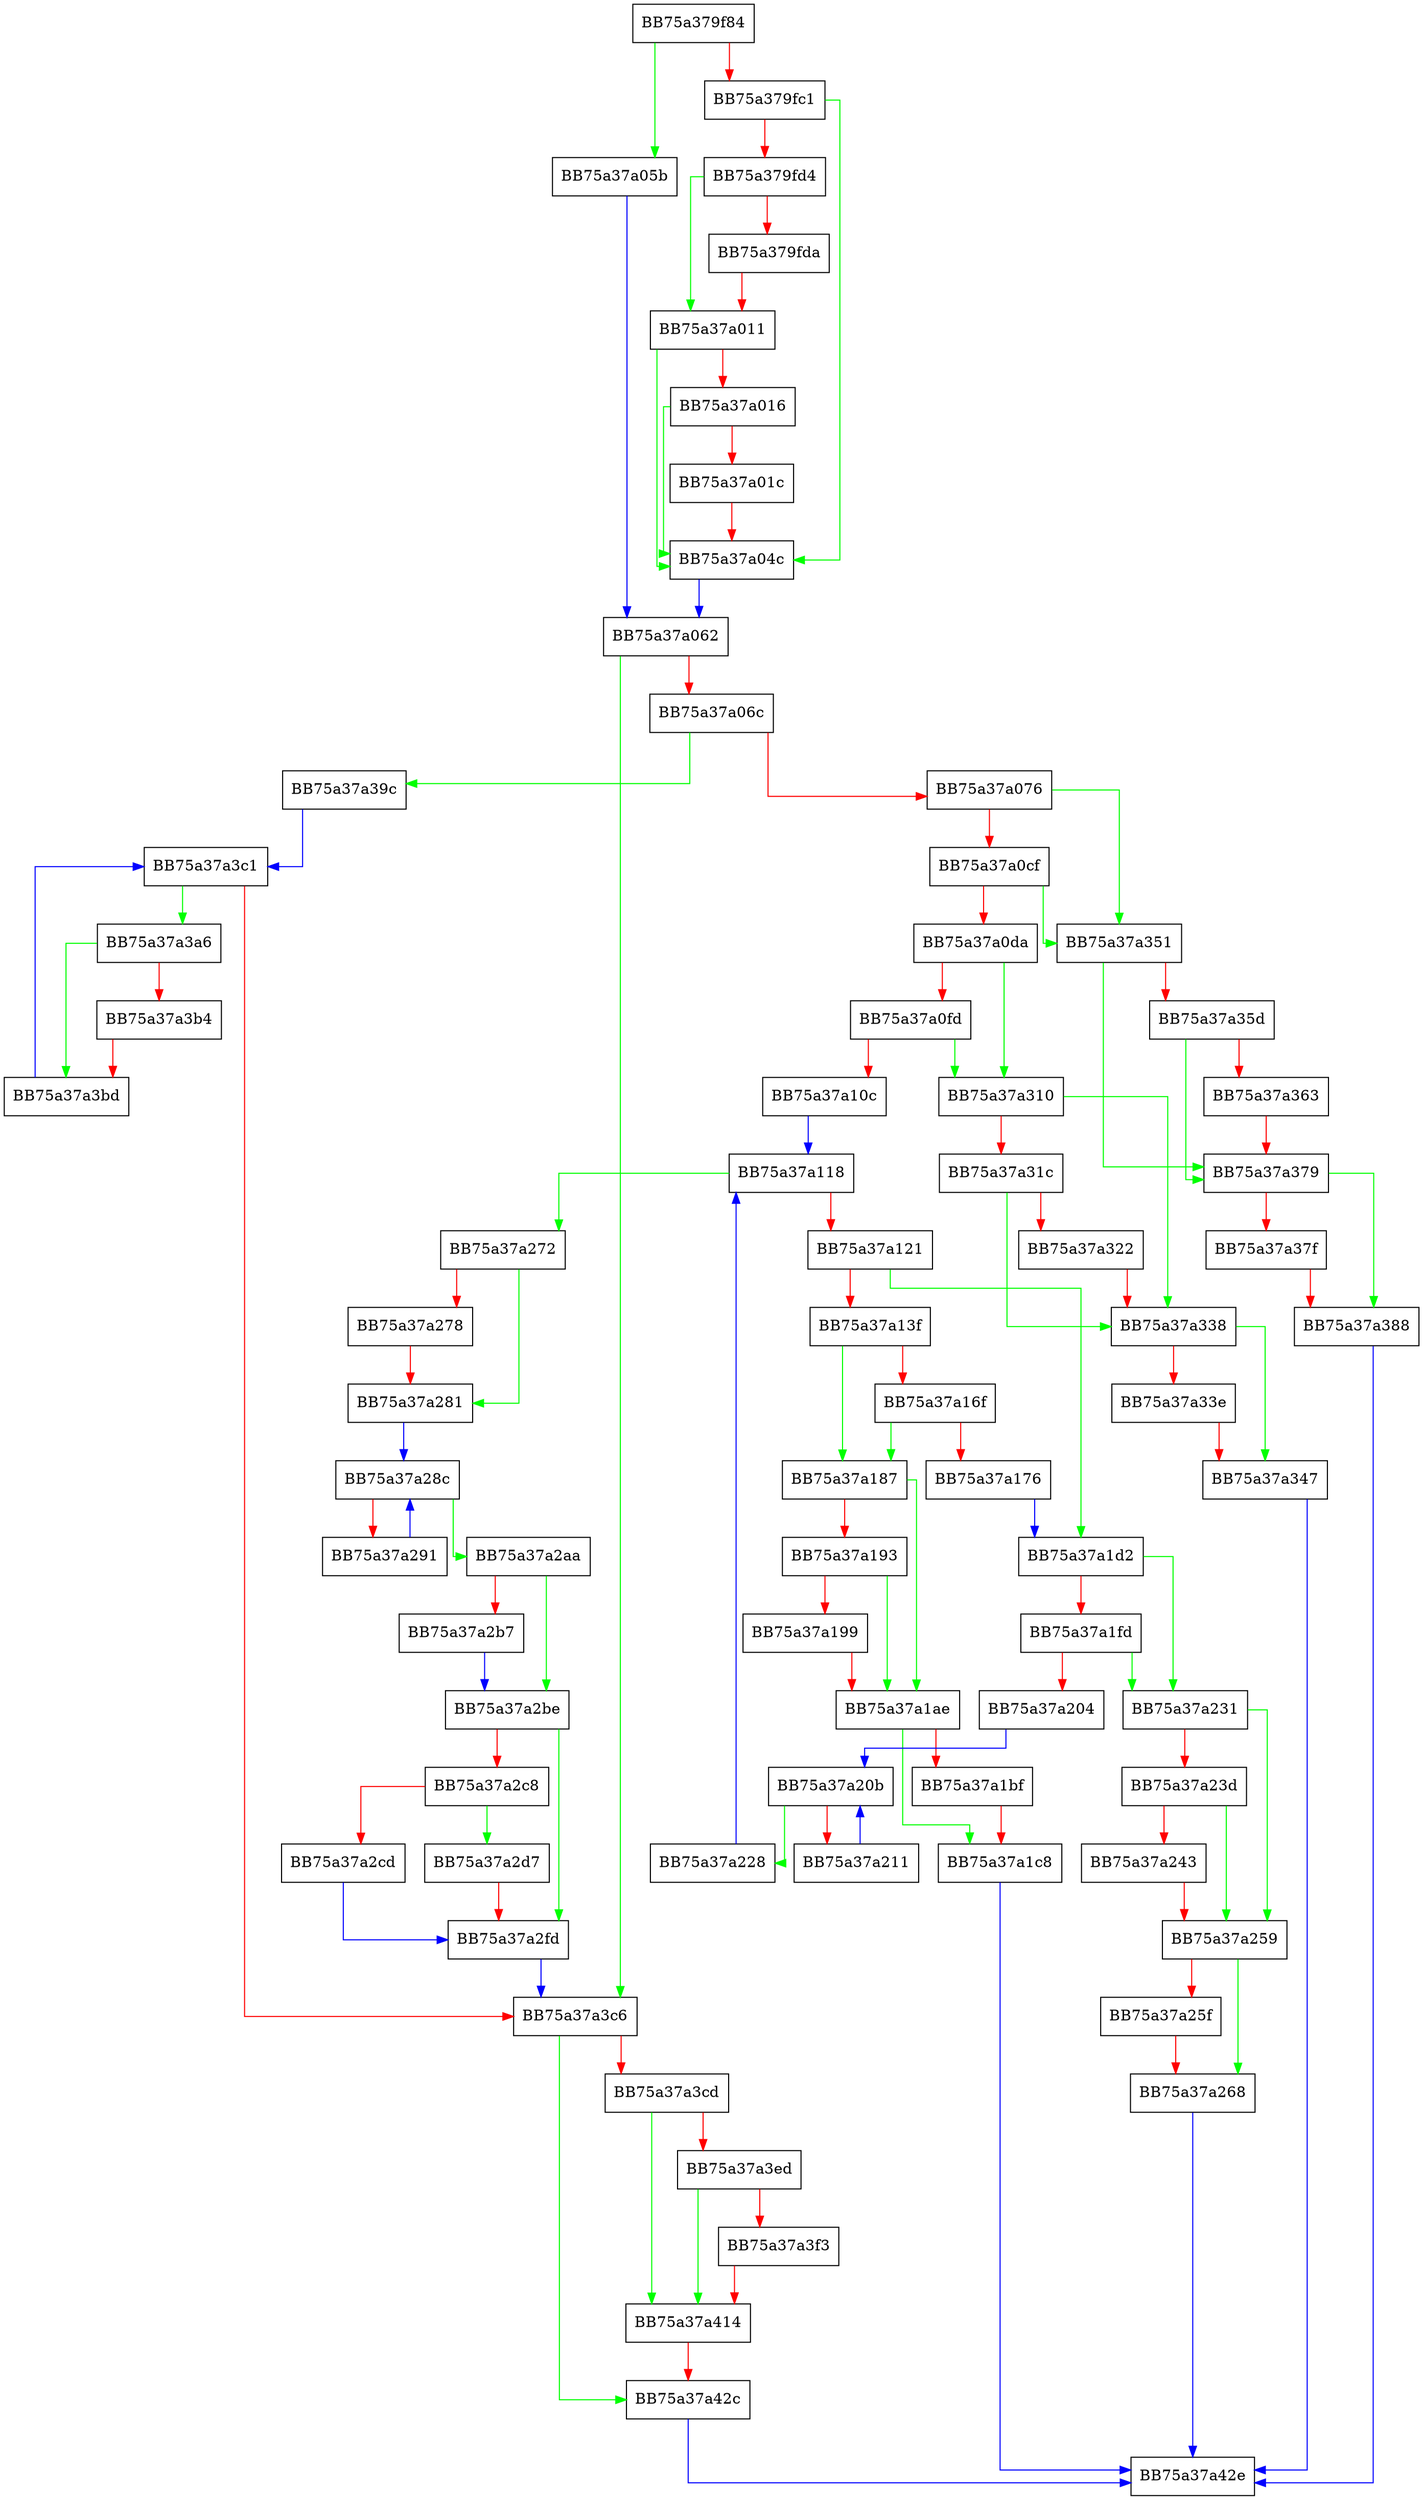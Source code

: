 digraph PostProcessRecordsWorker {
  node [shape="box"];
  graph [splines=ortho];
  BB75a379f84 -> BB75a37a05b [color="green"];
  BB75a379f84 -> BB75a379fc1 [color="red"];
  BB75a379fc1 -> BB75a37a04c [color="green"];
  BB75a379fc1 -> BB75a379fd4 [color="red"];
  BB75a379fd4 -> BB75a37a011 [color="green"];
  BB75a379fd4 -> BB75a379fda [color="red"];
  BB75a379fda -> BB75a37a011 [color="red"];
  BB75a37a011 -> BB75a37a04c [color="green"];
  BB75a37a011 -> BB75a37a016 [color="red"];
  BB75a37a016 -> BB75a37a04c [color="green"];
  BB75a37a016 -> BB75a37a01c [color="red"];
  BB75a37a01c -> BB75a37a04c [color="red"];
  BB75a37a04c -> BB75a37a062 [color="blue"];
  BB75a37a05b -> BB75a37a062 [color="blue"];
  BB75a37a062 -> BB75a37a3c6 [color="green"];
  BB75a37a062 -> BB75a37a06c [color="red"];
  BB75a37a06c -> BB75a37a39c [color="green"];
  BB75a37a06c -> BB75a37a076 [color="red"];
  BB75a37a076 -> BB75a37a351 [color="green"];
  BB75a37a076 -> BB75a37a0cf [color="red"];
  BB75a37a0cf -> BB75a37a351 [color="green"];
  BB75a37a0cf -> BB75a37a0da [color="red"];
  BB75a37a0da -> BB75a37a310 [color="green"];
  BB75a37a0da -> BB75a37a0fd [color="red"];
  BB75a37a0fd -> BB75a37a310 [color="green"];
  BB75a37a0fd -> BB75a37a10c [color="red"];
  BB75a37a10c -> BB75a37a118 [color="blue"];
  BB75a37a118 -> BB75a37a272 [color="green"];
  BB75a37a118 -> BB75a37a121 [color="red"];
  BB75a37a121 -> BB75a37a1d2 [color="green"];
  BB75a37a121 -> BB75a37a13f [color="red"];
  BB75a37a13f -> BB75a37a187 [color="green"];
  BB75a37a13f -> BB75a37a16f [color="red"];
  BB75a37a16f -> BB75a37a187 [color="green"];
  BB75a37a16f -> BB75a37a176 [color="red"];
  BB75a37a176 -> BB75a37a1d2 [color="blue"];
  BB75a37a187 -> BB75a37a1ae [color="green"];
  BB75a37a187 -> BB75a37a193 [color="red"];
  BB75a37a193 -> BB75a37a1ae [color="green"];
  BB75a37a193 -> BB75a37a199 [color="red"];
  BB75a37a199 -> BB75a37a1ae [color="red"];
  BB75a37a1ae -> BB75a37a1c8 [color="green"];
  BB75a37a1ae -> BB75a37a1bf [color="red"];
  BB75a37a1bf -> BB75a37a1c8 [color="red"];
  BB75a37a1c8 -> BB75a37a42e [color="blue"];
  BB75a37a1d2 -> BB75a37a231 [color="green"];
  BB75a37a1d2 -> BB75a37a1fd [color="red"];
  BB75a37a1fd -> BB75a37a231 [color="green"];
  BB75a37a1fd -> BB75a37a204 [color="red"];
  BB75a37a204 -> BB75a37a20b [color="blue"];
  BB75a37a20b -> BB75a37a228 [color="green"];
  BB75a37a20b -> BB75a37a211 [color="red"];
  BB75a37a211 -> BB75a37a20b [color="blue"];
  BB75a37a228 -> BB75a37a118 [color="blue"];
  BB75a37a231 -> BB75a37a259 [color="green"];
  BB75a37a231 -> BB75a37a23d [color="red"];
  BB75a37a23d -> BB75a37a259 [color="green"];
  BB75a37a23d -> BB75a37a243 [color="red"];
  BB75a37a243 -> BB75a37a259 [color="red"];
  BB75a37a259 -> BB75a37a268 [color="green"];
  BB75a37a259 -> BB75a37a25f [color="red"];
  BB75a37a25f -> BB75a37a268 [color="red"];
  BB75a37a268 -> BB75a37a42e [color="blue"];
  BB75a37a272 -> BB75a37a281 [color="green"];
  BB75a37a272 -> BB75a37a278 [color="red"];
  BB75a37a278 -> BB75a37a281 [color="red"];
  BB75a37a281 -> BB75a37a28c [color="blue"];
  BB75a37a28c -> BB75a37a2aa [color="green"];
  BB75a37a28c -> BB75a37a291 [color="red"];
  BB75a37a291 -> BB75a37a28c [color="blue"];
  BB75a37a2aa -> BB75a37a2be [color="green"];
  BB75a37a2aa -> BB75a37a2b7 [color="red"];
  BB75a37a2b7 -> BB75a37a2be [color="blue"];
  BB75a37a2be -> BB75a37a2fd [color="green"];
  BB75a37a2be -> BB75a37a2c8 [color="red"];
  BB75a37a2c8 -> BB75a37a2d7 [color="green"];
  BB75a37a2c8 -> BB75a37a2cd [color="red"];
  BB75a37a2cd -> BB75a37a2fd [color="blue"];
  BB75a37a2d7 -> BB75a37a2fd [color="red"];
  BB75a37a2fd -> BB75a37a3c6 [color="blue"];
  BB75a37a310 -> BB75a37a338 [color="green"];
  BB75a37a310 -> BB75a37a31c [color="red"];
  BB75a37a31c -> BB75a37a338 [color="green"];
  BB75a37a31c -> BB75a37a322 [color="red"];
  BB75a37a322 -> BB75a37a338 [color="red"];
  BB75a37a338 -> BB75a37a347 [color="green"];
  BB75a37a338 -> BB75a37a33e [color="red"];
  BB75a37a33e -> BB75a37a347 [color="red"];
  BB75a37a347 -> BB75a37a42e [color="blue"];
  BB75a37a351 -> BB75a37a379 [color="green"];
  BB75a37a351 -> BB75a37a35d [color="red"];
  BB75a37a35d -> BB75a37a379 [color="green"];
  BB75a37a35d -> BB75a37a363 [color="red"];
  BB75a37a363 -> BB75a37a379 [color="red"];
  BB75a37a379 -> BB75a37a388 [color="green"];
  BB75a37a379 -> BB75a37a37f [color="red"];
  BB75a37a37f -> BB75a37a388 [color="red"];
  BB75a37a388 -> BB75a37a42e [color="blue"];
  BB75a37a39c -> BB75a37a3c1 [color="blue"];
  BB75a37a3a6 -> BB75a37a3bd [color="green"];
  BB75a37a3a6 -> BB75a37a3b4 [color="red"];
  BB75a37a3b4 -> BB75a37a3bd [color="red"];
  BB75a37a3bd -> BB75a37a3c1 [color="blue"];
  BB75a37a3c1 -> BB75a37a3a6 [color="green"];
  BB75a37a3c1 -> BB75a37a3c6 [color="red"];
  BB75a37a3c6 -> BB75a37a42c [color="green"];
  BB75a37a3c6 -> BB75a37a3cd [color="red"];
  BB75a37a3cd -> BB75a37a414 [color="green"];
  BB75a37a3cd -> BB75a37a3ed [color="red"];
  BB75a37a3ed -> BB75a37a414 [color="green"];
  BB75a37a3ed -> BB75a37a3f3 [color="red"];
  BB75a37a3f3 -> BB75a37a414 [color="red"];
  BB75a37a414 -> BB75a37a42c [color="red"];
  BB75a37a42c -> BB75a37a42e [color="blue"];
}